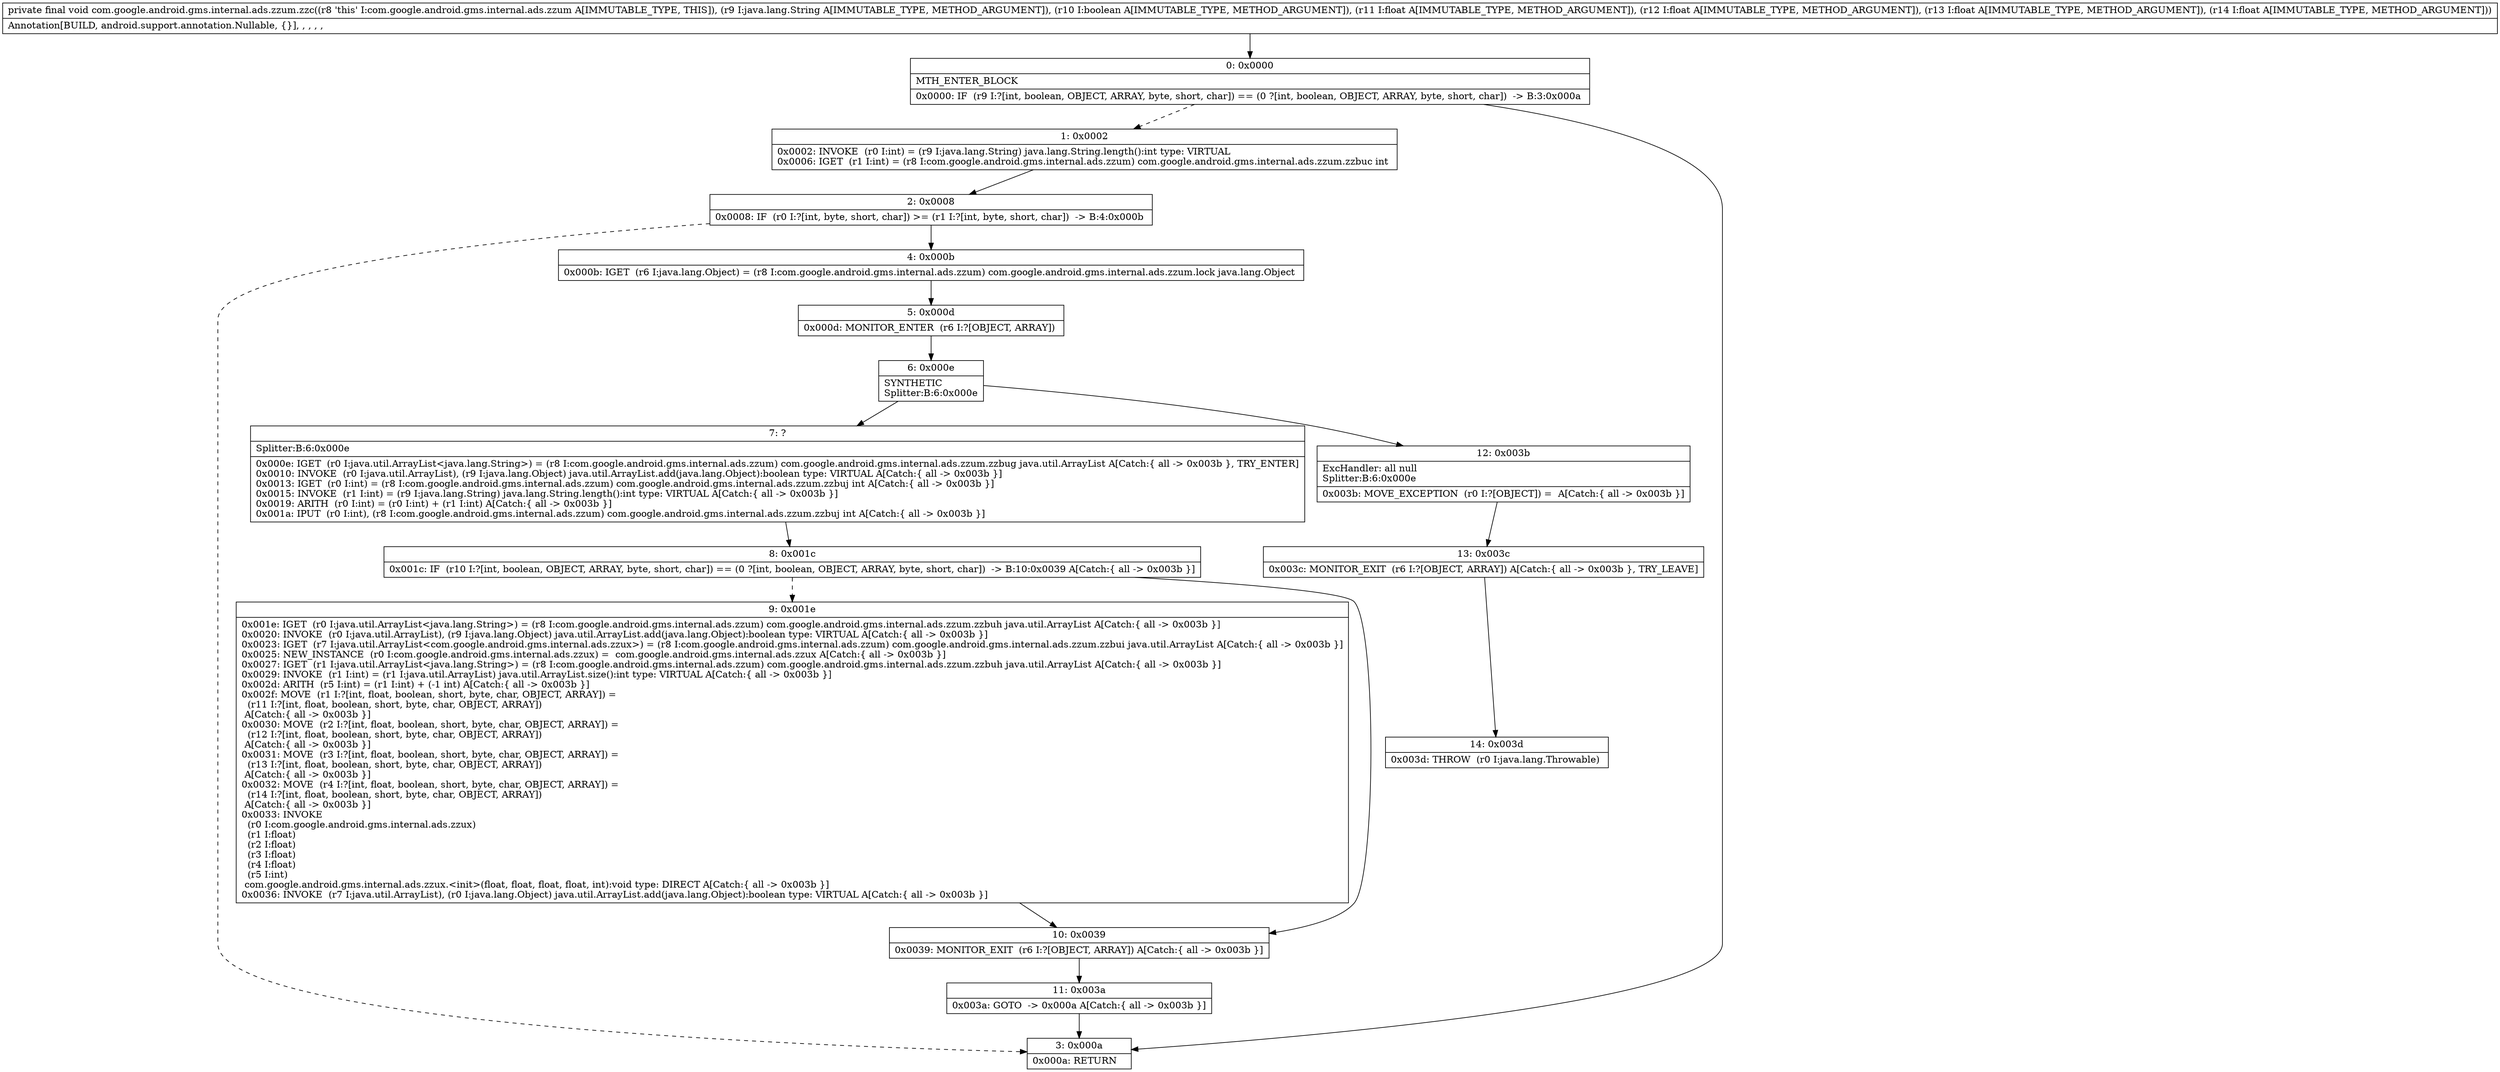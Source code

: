 digraph "CFG forcom.google.android.gms.internal.ads.zzum.zzc(Ljava\/lang\/String;ZFFFF)V" {
Node_0 [shape=record,label="{0\:\ 0x0000|MTH_ENTER_BLOCK\l|0x0000: IF  (r9 I:?[int, boolean, OBJECT, ARRAY, byte, short, char]) == (0 ?[int, boolean, OBJECT, ARRAY, byte, short, char])  \-\> B:3:0x000a \l}"];
Node_1 [shape=record,label="{1\:\ 0x0002|0x0002: INVOKE  (r0 I:int) = (r9 I:java.lang.String) java.lang.String.length():int type: VIRTUAL \l0x0006: IGET  (r1 I:int) = (r8 I:com.google.android.gms.internal.ads.zzum) com.google.android.gms.internal.ads.zzum.zzbuc int \l}"];
Node_2 [shape=record,label="{2\:\ 0x0008|0x0008: IF  (r0 I:?[int, byte, short, char]) \>= (r1 I:?[int, byte, short, char])  \-\> B:4:0x000b \l}"];
Node_3 [shape=record,label="{3\:\ 0x000a|0x000a: RETURN   \l}"];
Node_4 [shape=record,label="{4\:\ 0x000b|0x000b: IGET  (r6 I:java.lang.Object) = (r8 I:com.google.android.gms.internal.ads.zzum) com.google.android.gms.internal.ads.zzum.lock java.lang.Object \l}"];
Node_5 [shape=record,label="{5\:\ 0x000d|0x000d: MONITOR_ENTER  (r6 I:?[OBJECT, ARRAY]) \l}"];
Node_6 [shape=record,label="{6\:\ 0x000e|SYNTHETIC\lSplitter:B:6:0x000e\l}"];
Node_7 [shape=record,label="{7\:\ ?|Splitter:B:6:0x000e\l|0x000e: IGET  (r0 I:java.util.ArrayList\<java.lang.String\>) = (r8 I:com.google.android.gms.internal.ads.zzum) com.google.android.gms.internal.ads.zzum.zzbug java.util.ArrayList A[Catch:\{ all \-\> 0x003b \}, TRY_ENTER]\l0x0010: INVOKE  (r0 I:java.util.ArrayList), (r9 I:java.lang.Object) java.util.ArrayList.add(java.lang.Object):boolean type: VIRTUAL A[Catch:\{ all \-\> 0x003b \}]\l0x0013: IGET  (r0 I:int) = (r8 I:com.google.android.gms.internal.ads.zzum) com.google.android.gms.internal.ads.zzum.zzbuj int A[Catch:\{ all \-\> 0x003b \}]\l0x0015: INVOKE  (r1 I:int) = (r9 I:java.lang.String) java.lang.String.length():int type: VIRTUAL A[Catch:\{ all \-\> 0x003b \}]\l0x0019: ARITH  (r0 I:int) = (r0 I:int) + (r1 I:int) A[Catch:\{ all \-\> 0x003b \}]\l0x001a: IPUT  (r0 I:int), (r8 I:com.google.android.gms.internal.ads.zzum) com.google.android.gms.internal.ads.zzum.zzbuj int A[Catch:\{ all \-\> 0x003b \}]\l}"];
Node_8 [shape=record,label="{8\:\ 0x001c|0x001c: IF  (r10 I:?[int, boolean, OBJECT, ARRAY, byte, short, char]) == (0 ?[int, boolean, OBJECT, ARRAY, byte, short, char])  \-\> B:10:0x0039 A[Catch:\{ all \-\> 0x003b \}]\l}"];
Node_9 [shape=record,label="{9\:\ 0x001e|0x001e: IGET  (r0 I:java.util.ArrayList\<java.lang.String\>) = (r8 I:com.google.android.gms.internal.ads.zzum) com.google.android.gms.internal.ads.zzum.zzbuh java.util.ArrayList A[Catch:\{ all \-\> 0x003b \}]\l0x0020: INVOKE  (r0 I:java.util.ArrayList), (r9 I:java.lang.Object) java.util.ArrayList.add(java.lang.Object):boolean type: VIRTUAL A[Catch:\{ all \-\> 0x003b \}]\l0x0023: IGET  (r7 I:java.util.ArrayList\<com.google.android.gms.internal.ads.zzux\>) = (r8 I:com.google.android.gms.internal.ads.zzum) com.google.android.gms.internal.ads.zzum.zzbui java.util.ArrayList A[Catch:\{ all \-\> 0x003b \}]\l0x0025: NEW_INSTANCE  (r0 I:com.google.android.gms.internal.ads.zzux) =  com.google.android.gms.internal.ads.zzux A[Catch:\{ all \-\> 0x003b \}]\l0x0027: IGET  (r1 I:java.util.ArrayList\<java.lang.String\>) = (r8 I:com.google.android.gms.internal.ads.zzum) com.google.android.gms.internal.ads.zzum.zzbuh java.util.ArrayList A[Catch:\{ all \-\> 0x003b \}]\l0x0029: INVOKE  (r1 I:int) = (r1 I:java.util.ArrayList) java.util.ArrayList.size():int type: VIRTUAL A[Catch:\{ all \-\> 0x003b \}]\l0x002d: ARITH  (r5 I:int) = (r1 I:int) + (\-1 int) A[Catch:\{ all \-\> 0x003b \}]\l0x002f: MOVE  (r1 I:?[int, float, boolean, short, byte, char, OBJECT, ARRAY]) = \l  (r11 I:?[int, float, boolean, short, byte, char, OBJECT, ARRAY])\l A[Catch:\{ all \-\> 0x003b \}]\l0x0030: MOVE  (r2 I:?[int, float, boolean, short, byte, char, OBJECT, ARRAY]) = \l  (r12 I:?[int, float, boolean, short, byte, char, OBJECT, ARRAY])\l A[Catch:\{ all \-\> 0x003b \}]\l0x0031: MOVE  (r3 I:?[int, float, boolean, short, byte, char, OBJECT, ARRAY]) = \l  (r13 I:?[int, float, boolean, short, byte, char, OBJECT, ARRAY])\l A[Catch:\{ all \-\> 0x003b \}]\l0x0032: MOVE  (r4 I:?[int, float, boolean, short, byte, char, OBJECT, ARRAY]) = \l  (r14 I:?[int, float, boolean, short, byte, char, OBJECT, ARRAY])\l A[Catch:\{ all \-\> 0x003b \}]\l0x0033: INVOKE  \l  (r0 I:com.google.android.gms.internal.ads.zzux)\l  (r1 I:float)\l  (r2 I:float)\l  (r3 I:float)\l  (r4 I:float)\l  (r5 I:int)\l com.google.android.gms.internal.ads.zzux.\<init\>(float, float, float, float, int):void type: DIRECT A[Catch:\{ all \-\> 0x003b \}]\l0x0036: INVOKE  (r7 I:java.util.ArrayList), (r0 I:java.lang.Object) java.util.ArrayList.add(java.lang.Object):boolean type: VIRTUAL A[Catch:\{ all \-\> 0x003b \}]\l}"];
Node_10 [shape=record,label="{10\:\ 0x0039|0x0039: MONITOR_EXIT  (r6 I:?[OBJECT, ARRAY]) A[Catch:\{ all \-\> 0x003b \}]\l}"];
Node_11 [shape=record,label="{11\:\ 0x003a|0x003a: GOTO  \-\> 0x000a A[Catch:\{ all \-\> 0x003b \}]\l}"];
Node_12 [shape=record,label="{12\:\ 0x003b|ExcHandler: all null\lSplitter:B:6:0x000e\l|0x003b: MOVE_EXCEPTION  (r0 I:?[OBJECT]) =  A[Catch:\{ all \-\> 0x003b \}]\l}"];
Node_13 [shape=record,label="{13\:\ 0x003c|0x003c: MONITOR_EXIT  (r6 I:?[OBJECT, ARRAY]) A[Catch:\{ all \-\> 0x003b \}, TRY_LEAVE]\l}"];
Node_14 [shape=record,label="{14\:\ 0x003d|0x003d: THROW  (r0 I:java.lang.Throwable) \l}"];
MethodNode[shape=record,label="{private final void com.google.android.gms.internal.ads.zzum.zzc((r8 'this' I:com.google.android.gms.internal.ads.zzum A[IMMUTABLE_TYPE, THIS]), (r9 I:java.lang.String A[IMMUTABLE_TYPE, METHOD_ARGUMENT]), (r10 I:boolean A[IMMUTABLE_TYPE, METHOD_ARGUMENT]), (r11 I:float A[IMMUTABLE_TYPE, METHOD_ARGUMENT]), (r12 I:float A[IMMUTABLE_TYPE, METHOD_ARGUMENT]), (r13 I:float A[IMMUTABLE_TYPE, METHOD_ARGUMENT]), (r14 I:float A[IMMUTABLE_TYPE, METHOD_ARGUMENT]))  | Annotation[BUILD, android.support.annotation.Nullable, \{\}], , , , , \l}"];
MethodNode -> Node_0;
Node_0 -> Node_1[style=dashed];
Node_0 -> Node_3;
Node_1 -> Node_2;
Node_2 -> Node_3[style=dashed];
Node_2 -> Node_4;
Node_4 -> Node_5;
Node_5 -> Node_6;
Node_6 -> Node_7;
Node_6 -> Node_12;
Node_7 -> Node_8;
Node_8 -> Node_9[style=dashed];
Node_8 -> Node_10;
Node_9 -> Node_10;
Node_10 -> Node_11;
Node_11 -> Node_3;
Node_12 -> Node_13;
Node_13 -> Node_14;
}

